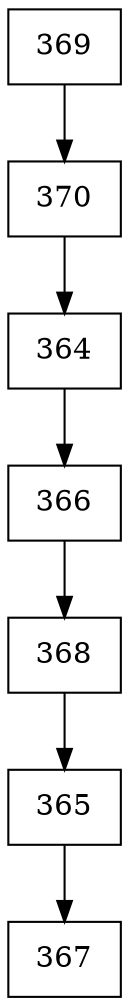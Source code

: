 digraph G {
  node [shape=record];
  node0 [label="{369}"];
  node0 -> node1;
  node1 [label="{370}"];
  node1 -> node2;
  node2 [label="{364}"];
  node2 -> node3;
  node3 [label="{366}"];
  node3 -> node4;
  node4 [label="{368}"];
  node4 -> node5;
  node5 [label="{365}"];
  node5 -> node6;
  node6 [label="{367}"];
}
